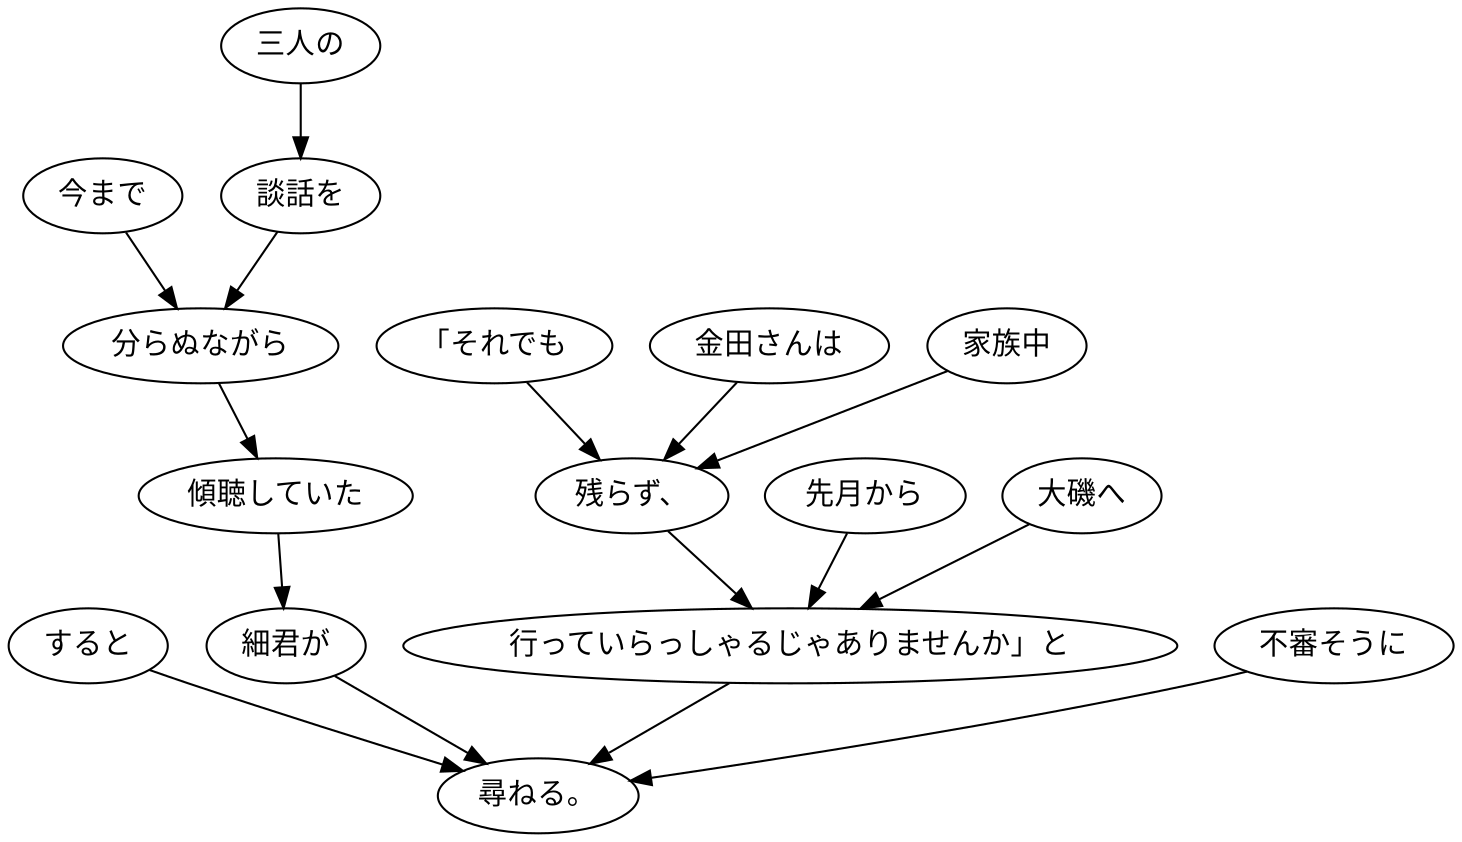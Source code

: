 digraph graph3576 {
	node0 [label="すると"];
	node1 [label="今まで"];
	node2 [label="三人の"];
	node3 [label="談話を"];
	node4 [label="分らぬながら"];
	node5 [label="傾聴していた"];
	node6 [label="細君が"];
	node7 [label="「それでも"];
	node8 [label="金田さんは"];
	node9 [label="家族中"];
	node10 [label="残らず、"];
	node11 [label="先月から"];
	node12 [label="大磯へ"];
	node13 [label="行っていらっしゃるじゃありませんか」と"];
	node14 [label="不審そうに"];
	node15 [label="尋ねる。"];
	node0 -> node15;
	node1 -> node4;
	node2 -> node3;
	node3 -> node4;
	node4 -> node5;
	node5 -> node6;
	node6 -> node15;
	node7 -> node10;
	node8 -> node10;
	node9 -> node10;
	node10 -> node13;
	node11 -> node13;
	node12 -> node13;
	node13 -> node15;
	node14 -> node15;
}
